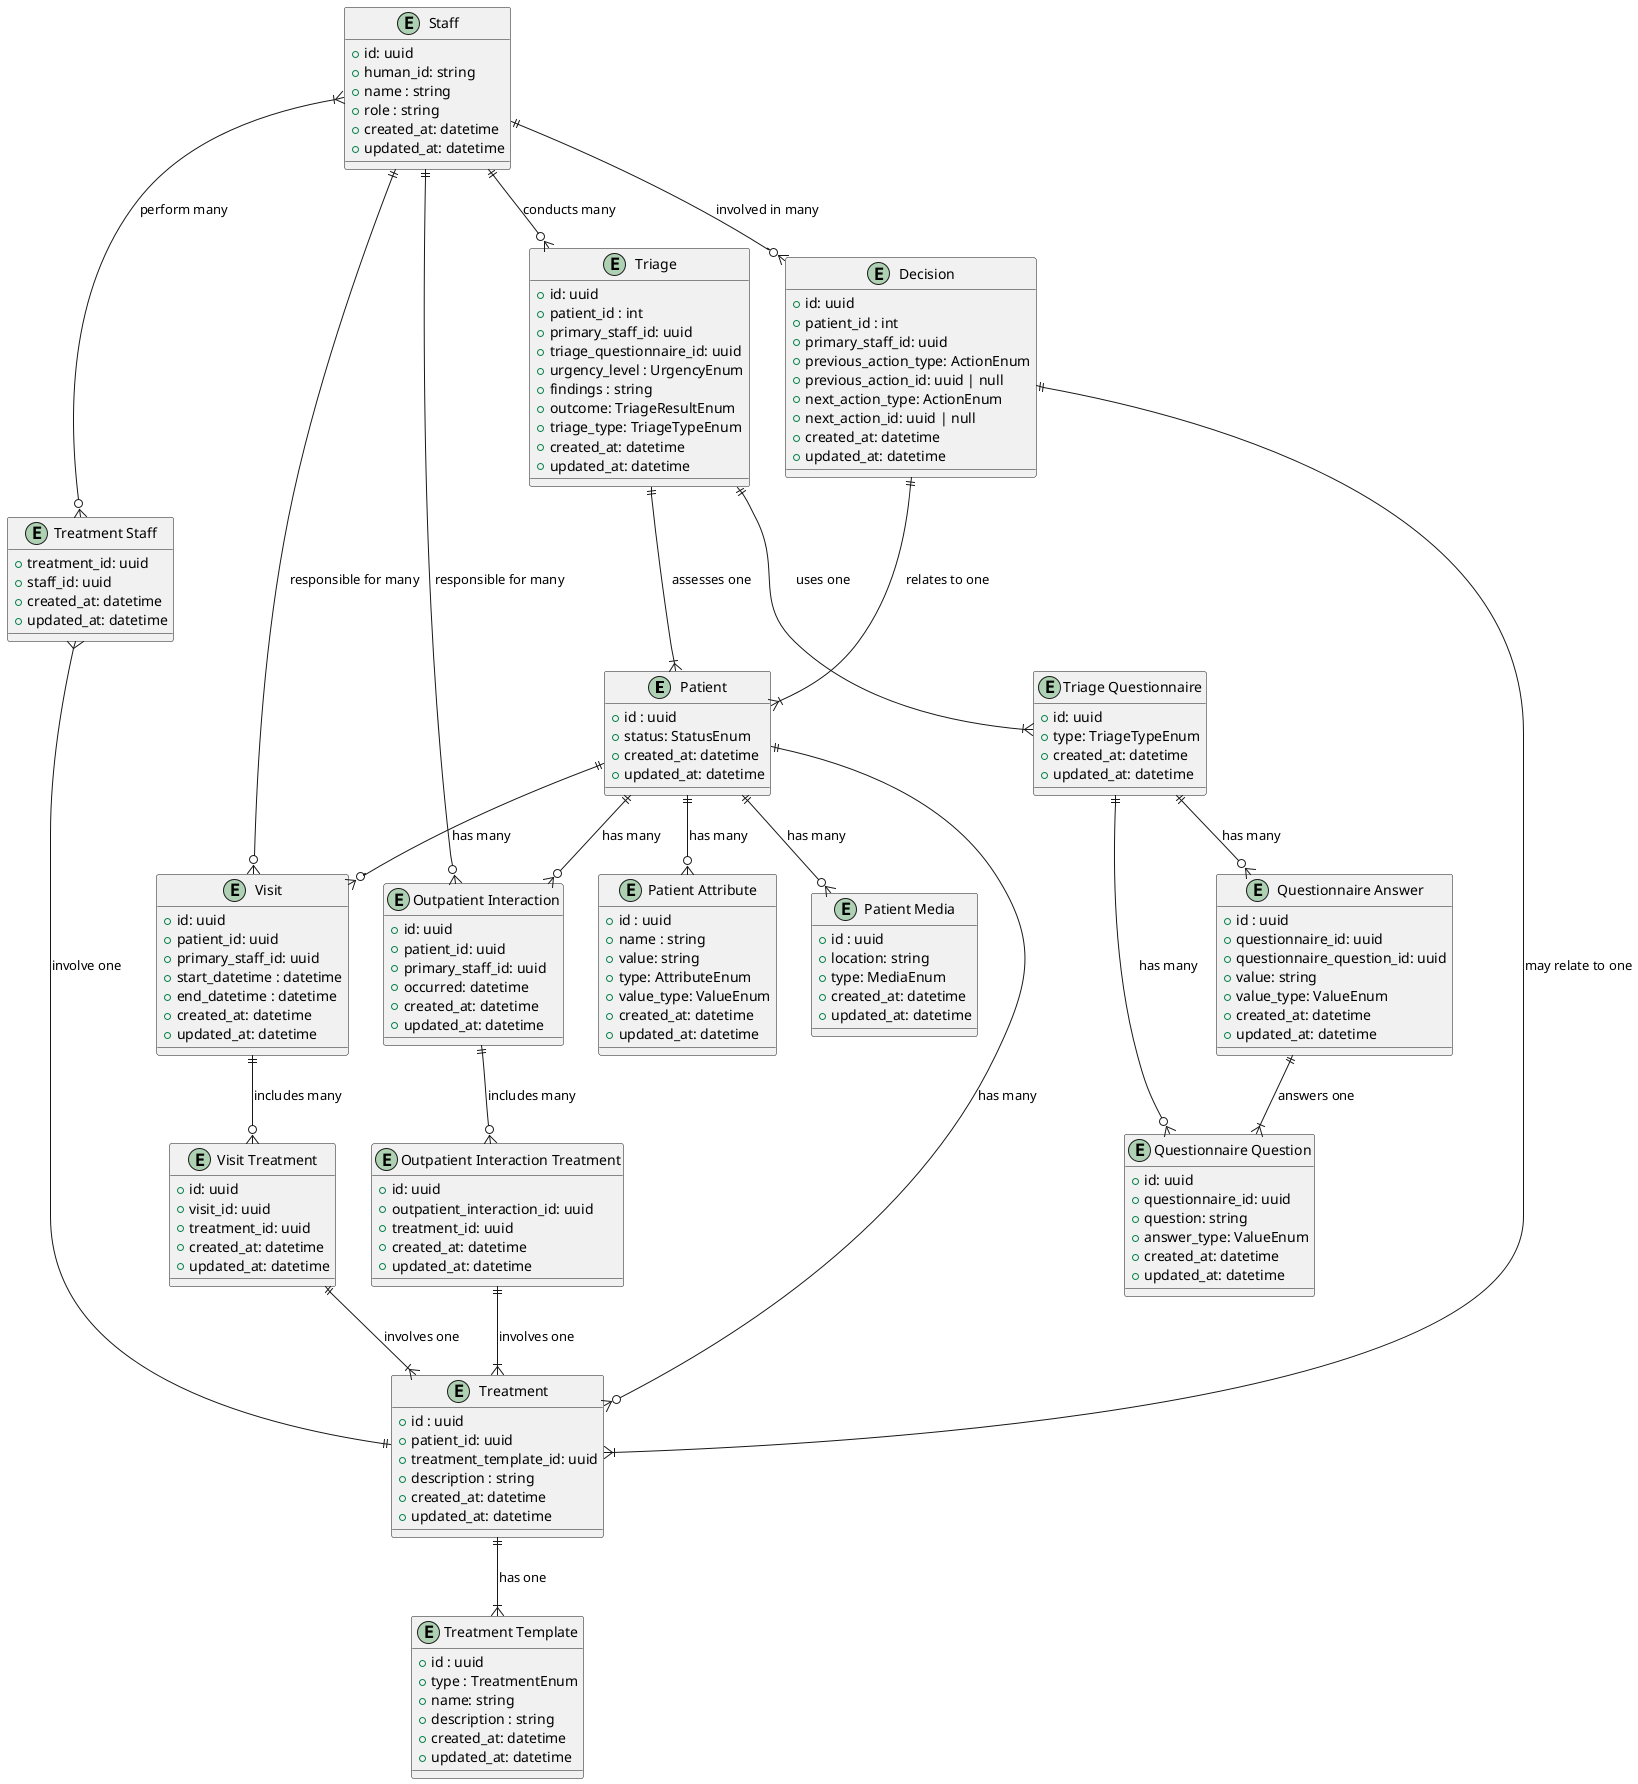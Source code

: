 @startuml

entity "Patient" as Patient {
    + id : uuid
    + status: StatusEnum
    + created_at: datetime 
    + updated_at: datetime 
}
entity "Patient Attribute" as PatientAttribute {
    + id : uuid
    + name : string
    + value: string
    + type: AttributeEnum 
    + value_type: ValueEnum 
    + created_at: datetime 
    + updated_at: datetime 
}
entity "Patient Media" as PatientMedia {
    + id : uuid
    + location: string
    + type: MediaEnum
    + created_at: datetime 
    + updated_at: datetime 
}

entity "Treatment" as Treatment{
    + id : uuid 
    + patient_id: uuid 
    + treatment_template_id: uuid 
    + description : string
    + created_at: datetime 
    + updated_at: datetime 
}
entity "Treatment Template" as TreatmentTemplate{
    + id : uuid 
    + type : TreatmentEnum 
    + name: string
    + description : string
    + created_at: datetime 
    + updated_at: datetime 
}
entity "Treatment Staff" as TreatmentStaff {
    + treatment_id: uuid 
    + staff_id: uuid 
    + created_at: datetime 
    + updated_at: datetime 
}

entity "Staff" as Staff {
    + id: uuid
    + human_id: string 
    + name : string
    + role : string
    + created_at: datetime 
    + updated_at: datetime 
}

entity "Visit" as Visit {
    + id: uuid
    + patient_id: uuid
    + primary_staff_id: uuid 
    + start_datetime : datetime
    + end_datetime : datetime
    + created_at: datetime 
    + updated_at: datetime 
}
entity "Visit Treatment" as VisitTreatment {
    + id: uuid
    + visit_id: uuid
    + treatment_id: uuid
    + created_at: datetime 
    + updated_at: datetime 
}
entity "Outpatient Interaction" as OutpatientInteraction {
    + id: uuid
    + patient_id: uuid
    + primary_staff_id: uuid 
    + occurred: datetime
    + created_at: datetime 
    + updated_at: datetime 
}
entity "Outpatient Interaction Treatment" as OutpatientInteractionTreatment {
    + id: uuid
    + outpatient_interaction_id: uuid
    + treatment_id: uuid
    + created_at: datetime 
    + updated_at: datetime 
}
entity "Triage" as Triage {
    + id: uuid 
    + patient_id : int
    + primary_staff_id: uuid 
    + triage_questionnaire_id: uuid 
    + urgency_level : UrgencyEnum 
    + findings : string
    + outcome: TriageResultEnum 
    + triage_type: TriageTypeEnum 
    + created_at: datetime 
    + updated_at: datetime 
}
entity "Triage Questionnaire" as TriageQuestionnaire {
    + id: uuid 
    + type: TriageTypeEnum 
    + created_at: datetime 
    + updated_at: datetime 
}
entity "Questionnaire Question" as QuestionnaireQuestion {
    + id: uuid 
    + questionnaire_id: uuid 
    + question: string 
    + answer_type: ValueEnum
    + created_at: datetime 
    + updated_at: datetime 
}
entity "Questionnaire Answer" as QuestionnaireAnswer {
    + id : uuid
    + questionnaire_id: uuid
    + questionnaire_question_id: uuid
    + value: string
    + value_type: ValueEnum 
    + created_at: datetime 
    + updated_at: datetime 
}
entity "Decision" as Decision {
    + id: uuid 
    + patient_id : int
    + primary_staff_id: uuid 
    + previous_action_type: ActionEnum
    + previous_action_id: uuid | null
    + next_action_type: ActionEnum
    + next_action_id: uuid | null
    + created_at: datetime 
    + updated_at: datetime 
}

Patient ||--o{ PatientAttribute : "has many"
Patient ||--o{ PatientMedia : "has many"
Patient ||--o{ Treatment : "has many"
Patient ||--o{ Visit : "has many"
Patient ||--o{ OutpatientInteraction : "has many"
Decision ||--|{ Patient: "relates to one"
Decision ||--|{ Treatment: "may relate to one"

Staff }|--o{ TreatmentStaff : "perform many"
TreatmentStaff }--|| Treatment : "involve one"
Staff ||--o{ Visit : "responsible for many"
Staff ||--o{ OutpatientInteraction : "responsible for many"
Staff ||--o{ Triage : "conducts many"
Staff ||--o{ Decision : "involved in many"


Visit ||--o{ VisitTreatment : "includes many"
VisitTreatment ||--|{ Treatment : "involves one"
OutpatientInteraction ||--o{ OutpatientInteractionTreatment : "includes many"
OutpatientInteractionTreatment ||--|{ Treatment : "involves one"
Triage ||--|{ Patient : "assesses one"
Triage ||--|{ TriageQuestionnaire: "uses one"
TriageQuestionnaire ||--o{ QuestionnaireQuestion : "has many"
TriageQuestionnaire ||--o{ QuestionnaireAnswer: "has many"
QuestionnaireAnswer ||--|{ QuestionnaireQuestion : "answers one"
Treatment ||--|{ TreatmentTemplate: "has one"

@enduml
